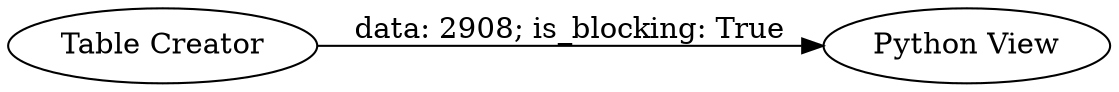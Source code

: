 digraph {
	"3888070705061402280_14" [label="Python View"]
	"3888070705061402280_7" [label="Table Creator"]
	"3888070705061402280_7" -> "3888070705061402280_14" [label="data: 2908; is_blocking: True"]
	rankdir=LR
}

